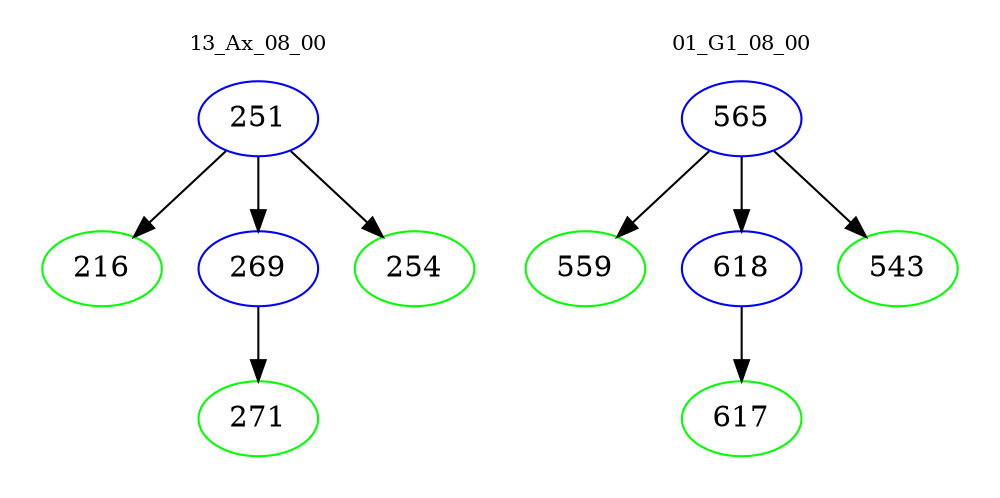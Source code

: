 digraph{
subgraph cluster_0 {
color = white
label = "13_Ax_08_00";
fontsize=10;
T0_251 [label="251", color="blue"]
T0_251 -> T0_216 [color="black"]
T0_216 [label="216", color="green"]
T0_251 -> T0_269 [color="black"]
T0_269 [label="269", color="blue"]
T0_269 -> T0_271 [color="black"]
T0_271 [label="271", color="green"]
T0_251 -> T0_254 [color="black"]
T0_254 [label="254", color="green"]
}
subgraph cluster_1 {
color = white
label = "01_G1_08_00";
fontsize=10;
T1_565 [label="565", color="blue"]
T1_565 -> T1_559 [color="black"]
T1_559 [label="559", color="green"]
T1_565 -> T1_618 [color="black"]
T1_618 [label="618", color="blue"]
T1_618 -> T1_617 [color="black"]
T1_617 [label="617", color="green"]
T1_565 -> T1_543 [color="black"]
T1_543 [label="543", color="green"]
}
}
